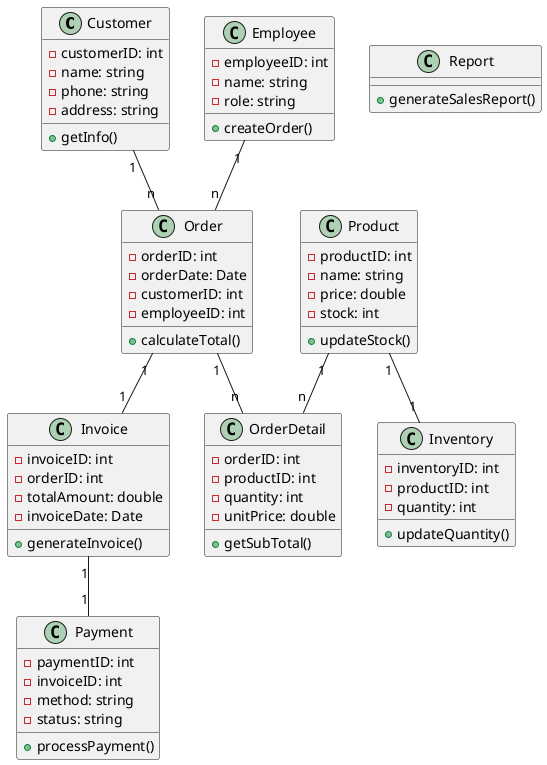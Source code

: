 @startuml
class Customer {
  -customerID: int
  -name: string
  -phone: string
  -address: string
  +getInfo()
}

class Employee {
  -employeeID: int
  -name: string
  -role: string
  +createOrder()
}

class Product {
  -productID: int
  -name: string
  -price: double
  -stock: int
  +updateStock()
}

class Inventory {
  -inventoryID: int
  -productID: int
  -quantity: int
  +updateQuantity()
}

class Order {
  -orderID: int
  -orderDate: Date
  -customerID: int
  -employeeID: int
  +calculateTotal()
}

class OrderDetail {
  -orderID: int
  -productID: int
  -quantity: int
  -unitPrice: double
  +getSubTotal()
}

class Invoice {
  -invoiceID: int
  -orderID: int
  -totalAmount: double
  -invoiceDate: Date
  +generateInvoice()
}

class Payment {
  -paymentID: int
  -invoiceID: int
  -method: string
  -status: string
  +processPayment()
}

class Report {
  +generateSalesReport()
}

Customer "1" -- "n" Order
Employee "1" -- "n" Order
Order "1" -- "n" OrderDetail
Product "1" -- "n" OrderDetail
Order "1" -- "1" Invoice
Invoice "1" -- "1" Payment
Product "1" -- "1" Inventory
@enduml
